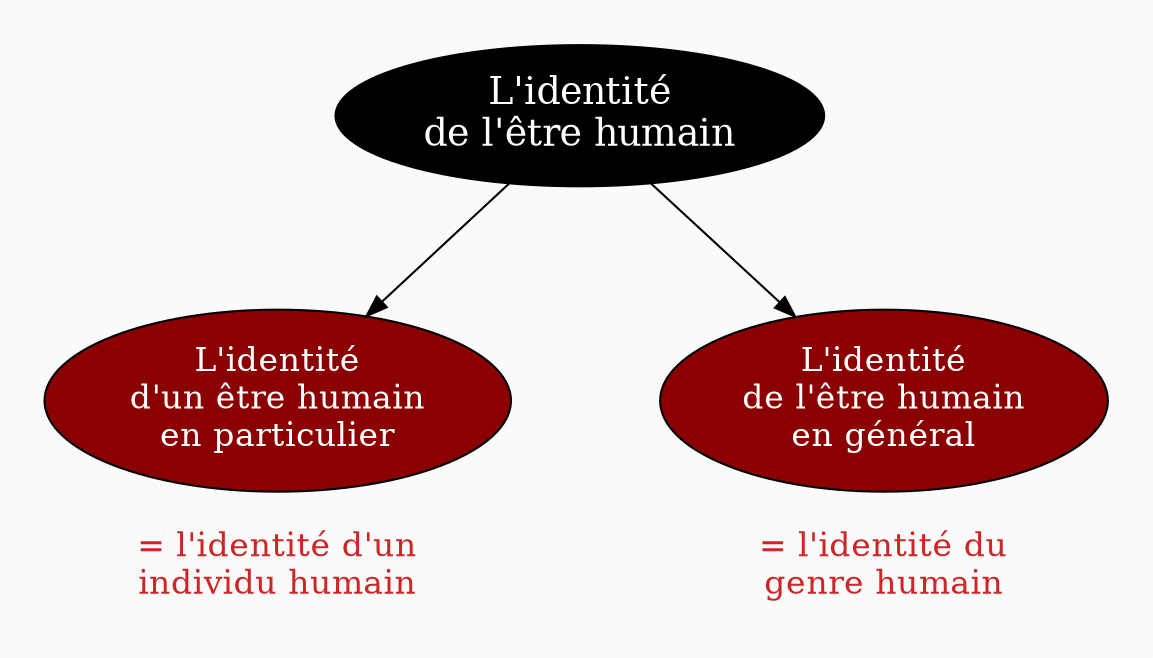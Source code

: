 digraph G {
splines=curves
bgcolor=grey98
pad=0.3
style=filled
edge[minlen=4]
ranksep=0.2
nodesep=1

// NIVEAU 1
node[style=filled; fillcolor=12 ; fontcolor=white ; fontsize=18]
a1[label="L'identité
de l'être humain"]

// NIVEAU 2
node[style=filled;fillcolor=red4;fontcolor=white; fontsize=16]
a1->{
b1[label="L'identité
d'un être humain
en particulier"]
b2[label="L'identité
de l'être humain
en général"]
}

// NIVEAU 3 (sans intermédiaire)
node [shape=box; style="filled";fillcolor=white;fontcolor=black;color=grey50]
// c1[label=""]




// INTERMEDIAIRE AVANT NIVEAU 3
node[style=filled;fillcolor=grey78;shape=oval]
// [arrowhead=none]
// bc1[label=""]

// NIVEAU 3 (avec intermédiaire)
node[style="filled";fillcolor=white;shape=box;color=grey50]

// c1[label=""]



// NIVEAU 4
node[style="filled, rounded";fillcolor=white;shape=box;color=grey50]

// d1[label=""]



// ETIQUETTES EN ROUGE
node[shape="plaintext";fontcolor=firebrick3;fillcolor=grey98]

e1[label="= l'identité d'un
individu humain"]
b1->e1[minlen=1;style="invis"]

e2[label="= l'identité du
genre humain"]
b2->e2[minlen=1;style="invis"]

}


